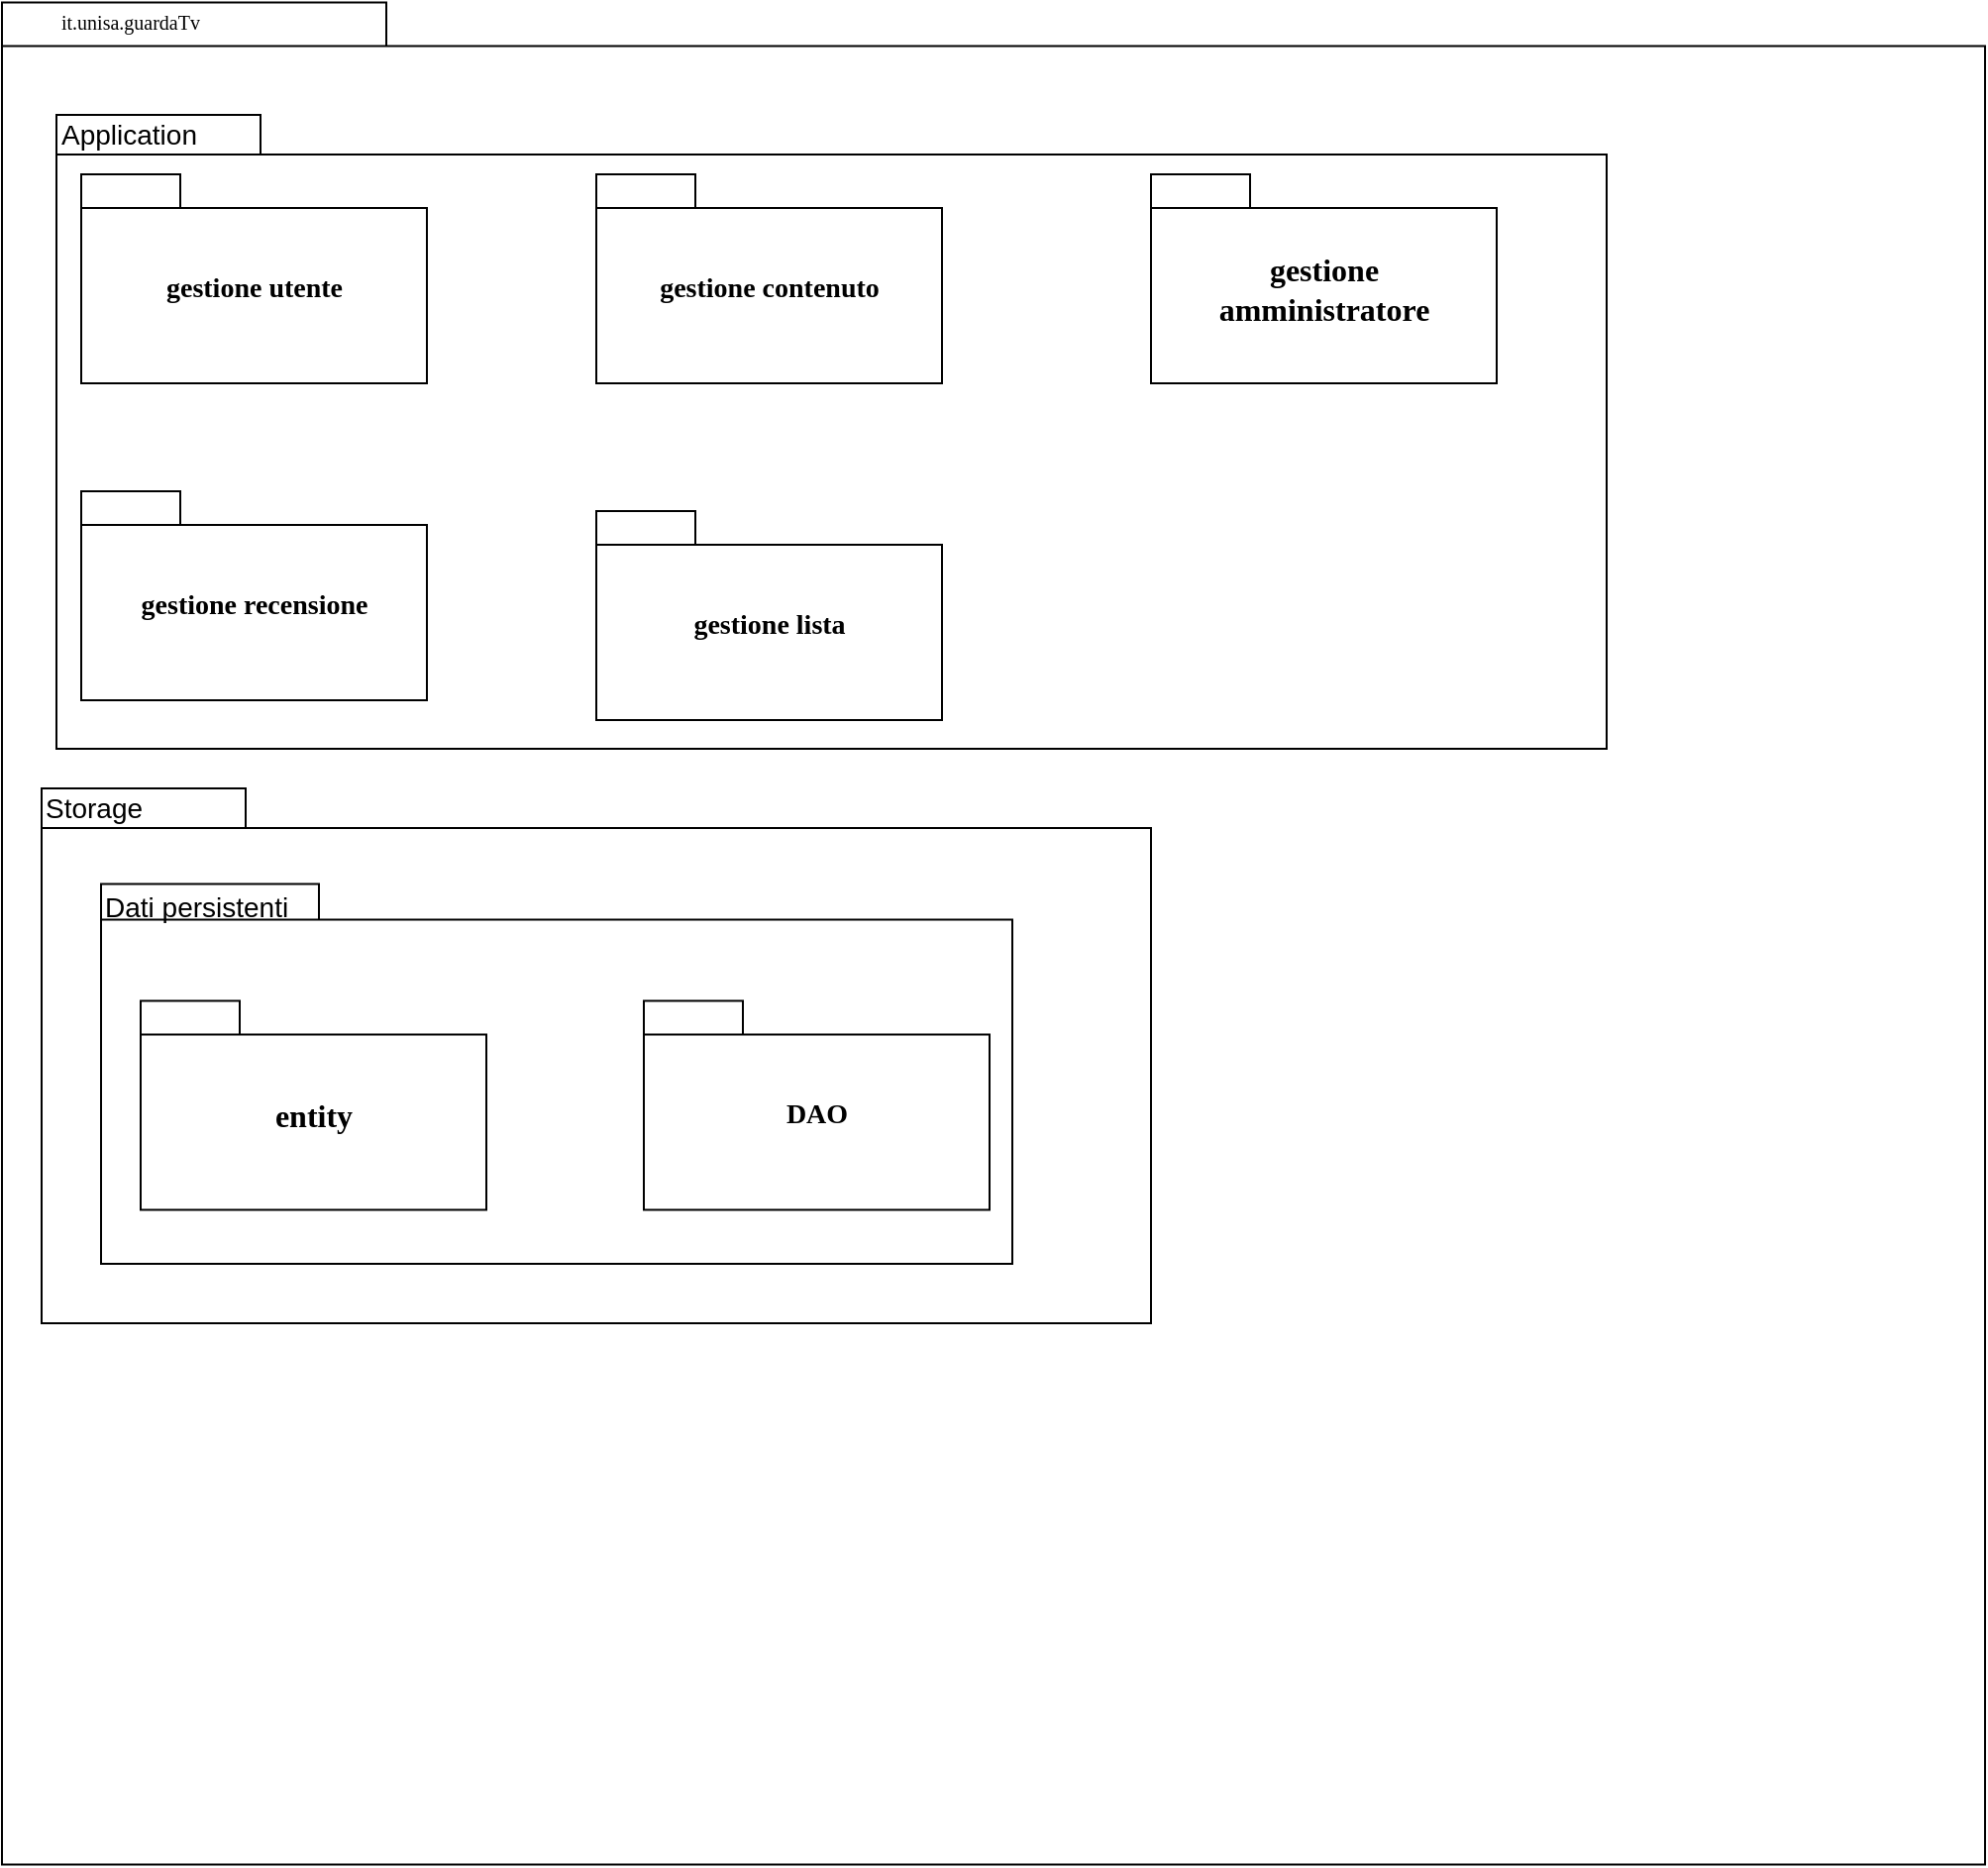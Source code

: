 <mxfile version="15.9.6" type="device"><diagram name="Page-1" id="b5b7bab2-c9e2-2cf4-8b2a-24fd1a2a6d21"><mxGraphModel dx="1976" dy="1025" grid="1" gridSize="10" guides="1" tooltips="1" connect="1" arrows="1" fold="1" page="1" pageScale="1" pageWidth="827" pageHeight="1169" background="none" math="0" shadow="0"><root><mxCell id="0"/><mxCell id="1" parent="0"/><mxCell id="6e0c8c40b5770093-72" value="" style="shape=folder;fontStyle=1;spacingTop=10;tabWidth=194;tabHeight=22;tabPosition=left;html=1;rounded=0;shadow=0;comic=0;labelBackgroundColor=none;strokeWidth=1;fillColor=none;fontFamily=Verdana;fontSize=10;align=center;" parent="1" vertex="1"><mxGeometry x="300" y="113.25" width="1001" height="940" as="geometry"/></mxCell><mxCell id="yEPsqBMQJtde6bhMuyVf-10" value="" style="shape=folder;fontStyle=1;spacingTop=10;tabWidth=103;tabHeight=20;tabPosition=left;html=1;rounded=0;shadow=0;comic=0;labelBackgroundColor=none;strokeWidth=1;fontFamily=Verdana;fontSize=10;align=center;" vertex="1" parent="1"><mxGeometry x="320" y="510" width="560" height="270" as="geometry"/></mxCell><mxCell id="yEPsqBMQJtde6bhMuyVf-15" value="" style="shape=folder;fontStyle=1;spacingTop=10;tabWidth=110;tabHeight=18;tabPosition=left;html=1;rounded=0;shadow=0;comic=0;labelBackgroundColor=none;strokeWidth=1;fontFamily=Verdana;fontSize=10;align=center;" vertex="1" parent="1"><mxGeometry x="350" y="558.25" width="460" height="191.75" as="geometry"/></mxCell><mxCell id="yEPsqBMQJtde6bhMuyVf-8" value="" style="shape=folder;fontStyle=1;spacingTop=10;tabWidth=103;tabHeight=20;tabPosition=left;html=1;rounded=0;shadow=0;comic=0;labelBackgroundColor=none;strokeWidth=1;fontFamily=Verdana;fontSize=10;align=center;" vertex="1" parent="1"><mxGeometry x="327.5" y="170" width="782.5" height="320" as="geometry"/></mxCell><mxCell id="6e0c8c40b5770093-6" value="" style="group" parent="1" vertex="1" connectable="0"><mxGeometry x="340" y="200" width="174.5" height="105.5" as="geometry"/></mxCell><mxCell id="6e0c8c40b5770093-4" value="&lt;font style=&quot;font-size: 14px&quot;&gt;gestione utente&lt;/font&gt;" style="shape=folder;fontStyle=1;spacingTop=10;tabWidth=50;tabHeight=17;tabPosition=left;html=1;rounded=0;shadow=0;comic=0;labelBackgroundColor=none;strokeWidth=1;fontFamily=Verdana;fontSize=10;align=center;" parent="6e0c8c40b5770093-6" vertex="1"><mxGeometry width="174.5" height="105.5" as="geometry"/></mxCell><mxCell id="6e0c8c40b5770093-73" value="it.unisa.guardaTv" style="text;html=1;align=left;verticalAlign=top;spacingTop=-4;fontSize=10;fontFamily=Verdana" parent="1" vertex="1"><mxGeometry x="327.5" y="114.5" width="130" height="20" as="geometry"/></mxCell><mxCell id="yEPsqBMQJtde6bhMuyVf-1" value="" style="group" vertex="1" connectable="0" parent="1"><mxGeometry x="600" y="200" width="174.5" height="105.5" as="geometry"/></mxCell><mxCell id="yEPsqBMQJtde6bhMuyVf-2" value="&lt;font style=&quot;font-size: 14px&quot;&gt;gestione contenuto&lt;/font&gt;" style="shape=folder;fontStyle=1;spacingTop=10;tabWidth=50;tabHeight=17;tabPosition=left;html=1;rounded=0;shadow=0;comic=0;labelBackgroundColor=none;strokeWidth=1;fontFamily=Verdana;fontSize=10;align=center;" vertex="1" parent="yEPsqBMQJtde6bhMuyVf-1"><mxGeometry width="174.5" height="105.5" as="geometry"/></mxCell><mxCell id="yEPsqBMQJtde6bhMuyVf-3" value="" style="group" vertex="1" connectable="0" parent="1"><mxGeometry x="880" y="200" width="174.5" height="105.5" as="geometry"/></mxCell><mxCell id="yEPsqBMQJtde6bhMuyVf-4" value="&lt;div&gt;&lt;font size=&quot;3&quot;&gt;gestione &lt;br&gt;&lt;/font&gt;&lt;/div&gt;&lt;div&gt;&lt;font size=&quot;3&quot;&gt;amministratore&lt;/font&gt;&lt;/div&gt;" style="shape=folder;fontStyle=1;spacingTop=10;tabWidth=50;tabHeight=17;tabPosition=left;html=1;rounded=0;shadow=0;comic=0;labelBackgroundColor=none;strokeWidth=1;fontFamily=Verdana;fontSize=10;align=center;" vertex="1" parent="yEPsqBMQJtde6bhMuyVf-3"><mxGeometry width="174.5" height="105.5" as="geometry"/></mxCell><mxCell id="yEPsqBMQJtde6bhMuyVf-5" value="" style="group" vertex="1" connectable="0" parent="1"><mxGeometry x="340" y="360" width="174.5" height="105.5" as="geometry"/></mxCell><mxCell id="yEPsqBMQJtde6bhMuyVf-6" value="&lt;font style=&quot;font-size: 14px&quot;&gt;gestione recensione&lt;/font&gt;" style="shape=folder;fontStyle=1;spacingTop=10;tabWidth=50;tabHeight=17;tabPosition=left;html=1;rounded=0;shadow=0;comic=0;labelBackgroundColor=none;strokeWidth=1;fontFamily=Verdana;fontSize=10;align=center;" vertex="1" parent="yEPsqBMQJtde6bhMuyVf-5"><mxGeometry width="174.5" height="105.5" as="geometry"/></mxCell><mxCell id="yEPsqBMQJtde6bhMuyVf-9" value="&lt;div align=&quot;left&quot;&gt;Application &lt;/div&gt;" style="text;html=1;strokeColor=none;fillColor=none;align=left;verticalAlign=middle;whiteSpace=wrap;rounded=0;fontSize=14;" vertex="1" parent="1"><mxGeometry x="327.5" y="170" width="100" height="20" as="geometry"/></mxCell><mxCell id="yEPsqBMQJtde6bhMuyVf-11" value="Storage" style="text;html=1;strokeColor=none;fillColor=none;align=left;verticalAlign=middle;whiteSpace=wrap;rounded=0;fontSize=14;" vertex="1" parent="1"><mxGeometry x="320" y="510" width="100" height="20" as="geometry"/></mxCell><mxCell id="yEPsqBMQJtde6bhMuyVf-16" value="Dati persistenti" style="text;html=1;strokeColor=none;fillColor=none;align=left;verticalAlign=middle;whiteSpace=wrap;rounded=0;fontSize=14;" vertex="1" parent="1"><mxGeometry x="350" y="560" width="100" height="20" as="geometry"/></mxCell><mxCell id="yEPsqBMQJtde6bhMuyVf-12" value="" style="group" vertex="1" connectable="0" parent="1"><mxGeometry x="370" y="617.25" width="174.5" height="105.5" as="geometry"/></mxCell><mxCell id="yEPsqBMQJtde6bhMuyVf-13" value="&lt;font size=&quot;3&quot;&gt;entity&lt;/font&gt;" style="shape=folder;fontStyle=1;spacingTop=10;tabWidth=50;tabHeight=17;tabPosition=left;html=1;rounded=0;shadow=0;comic=0;labelBackgroundColor=none;strokeWidth=1;fontFamily=Verdana;fontSize=10;align=center;" vertex="1" parent="yEPsqBMQJtde6bhMuyVf-12"><mxGeometry width="174.5" height="105.5" as="geometry"/></mxCell><mxCell id="yEPsqBMQJtde6bhMuyVf-17" value="" style="group" vertex="1" connectable="0" parent="1"><mxGeometry x="624" y="617.25" width="174.5" height="105.5" as="geometry"/></mxCell><mxCell id="yEPsqBMQJtde6bhMuyVf-18" value="&lt;font style=&quot;font-size: 14px&quot;&gt;DAO&lt;/font&gt;" style="shape=folder;fontStyle=1;spacingTop=10;tabWidth=50;tabHeight=17;tabPosition=left;html=1;rounded=0;shadow=0;comic=0;labelBackgroundColor=none;strokeWidth=1;fontFamily=Verdana;fontSize=10;align=center;" vertex="1" parent="yEPsqBMQJtde6bhMuyVf-17"><mxGeometry width="174.5" height="105.5" as="geometry"/></mxCell><mxCell id="yEPsqBMQJtde6bhMuyVf-19" value="" style="group" vertex="1" connectable="0" parent="1"><mxGeometry x="600" y="370" width="174.5" height="105.5" as="geometry"/></mxCell><mxCell id="yEPsqBMQJtde6bhMuyVf-20" value="&lt;font style=&quot;font-size: 14px&quot;&gt;gestione lista&lt;br&gt;&lt;/font&gt;" style="shape=folder;fontStyle=1;spacingTop=10;tabWidth=50;tabHeight=17;tabPosition=left;html=1;rounded=0;shadow=0;comic=0;labelBackgroundColor=none;strokeWidth=1;fontFamily=Verdana;fontSize=10;align=center;" vertex="1" parent="yEPsqBMQJtde6bhMuyVf-19"><mxGeometry width="174.5" height="105.5" as="geometry"/></mxCell></root></mxGraphModel></diagram></mxfile>
